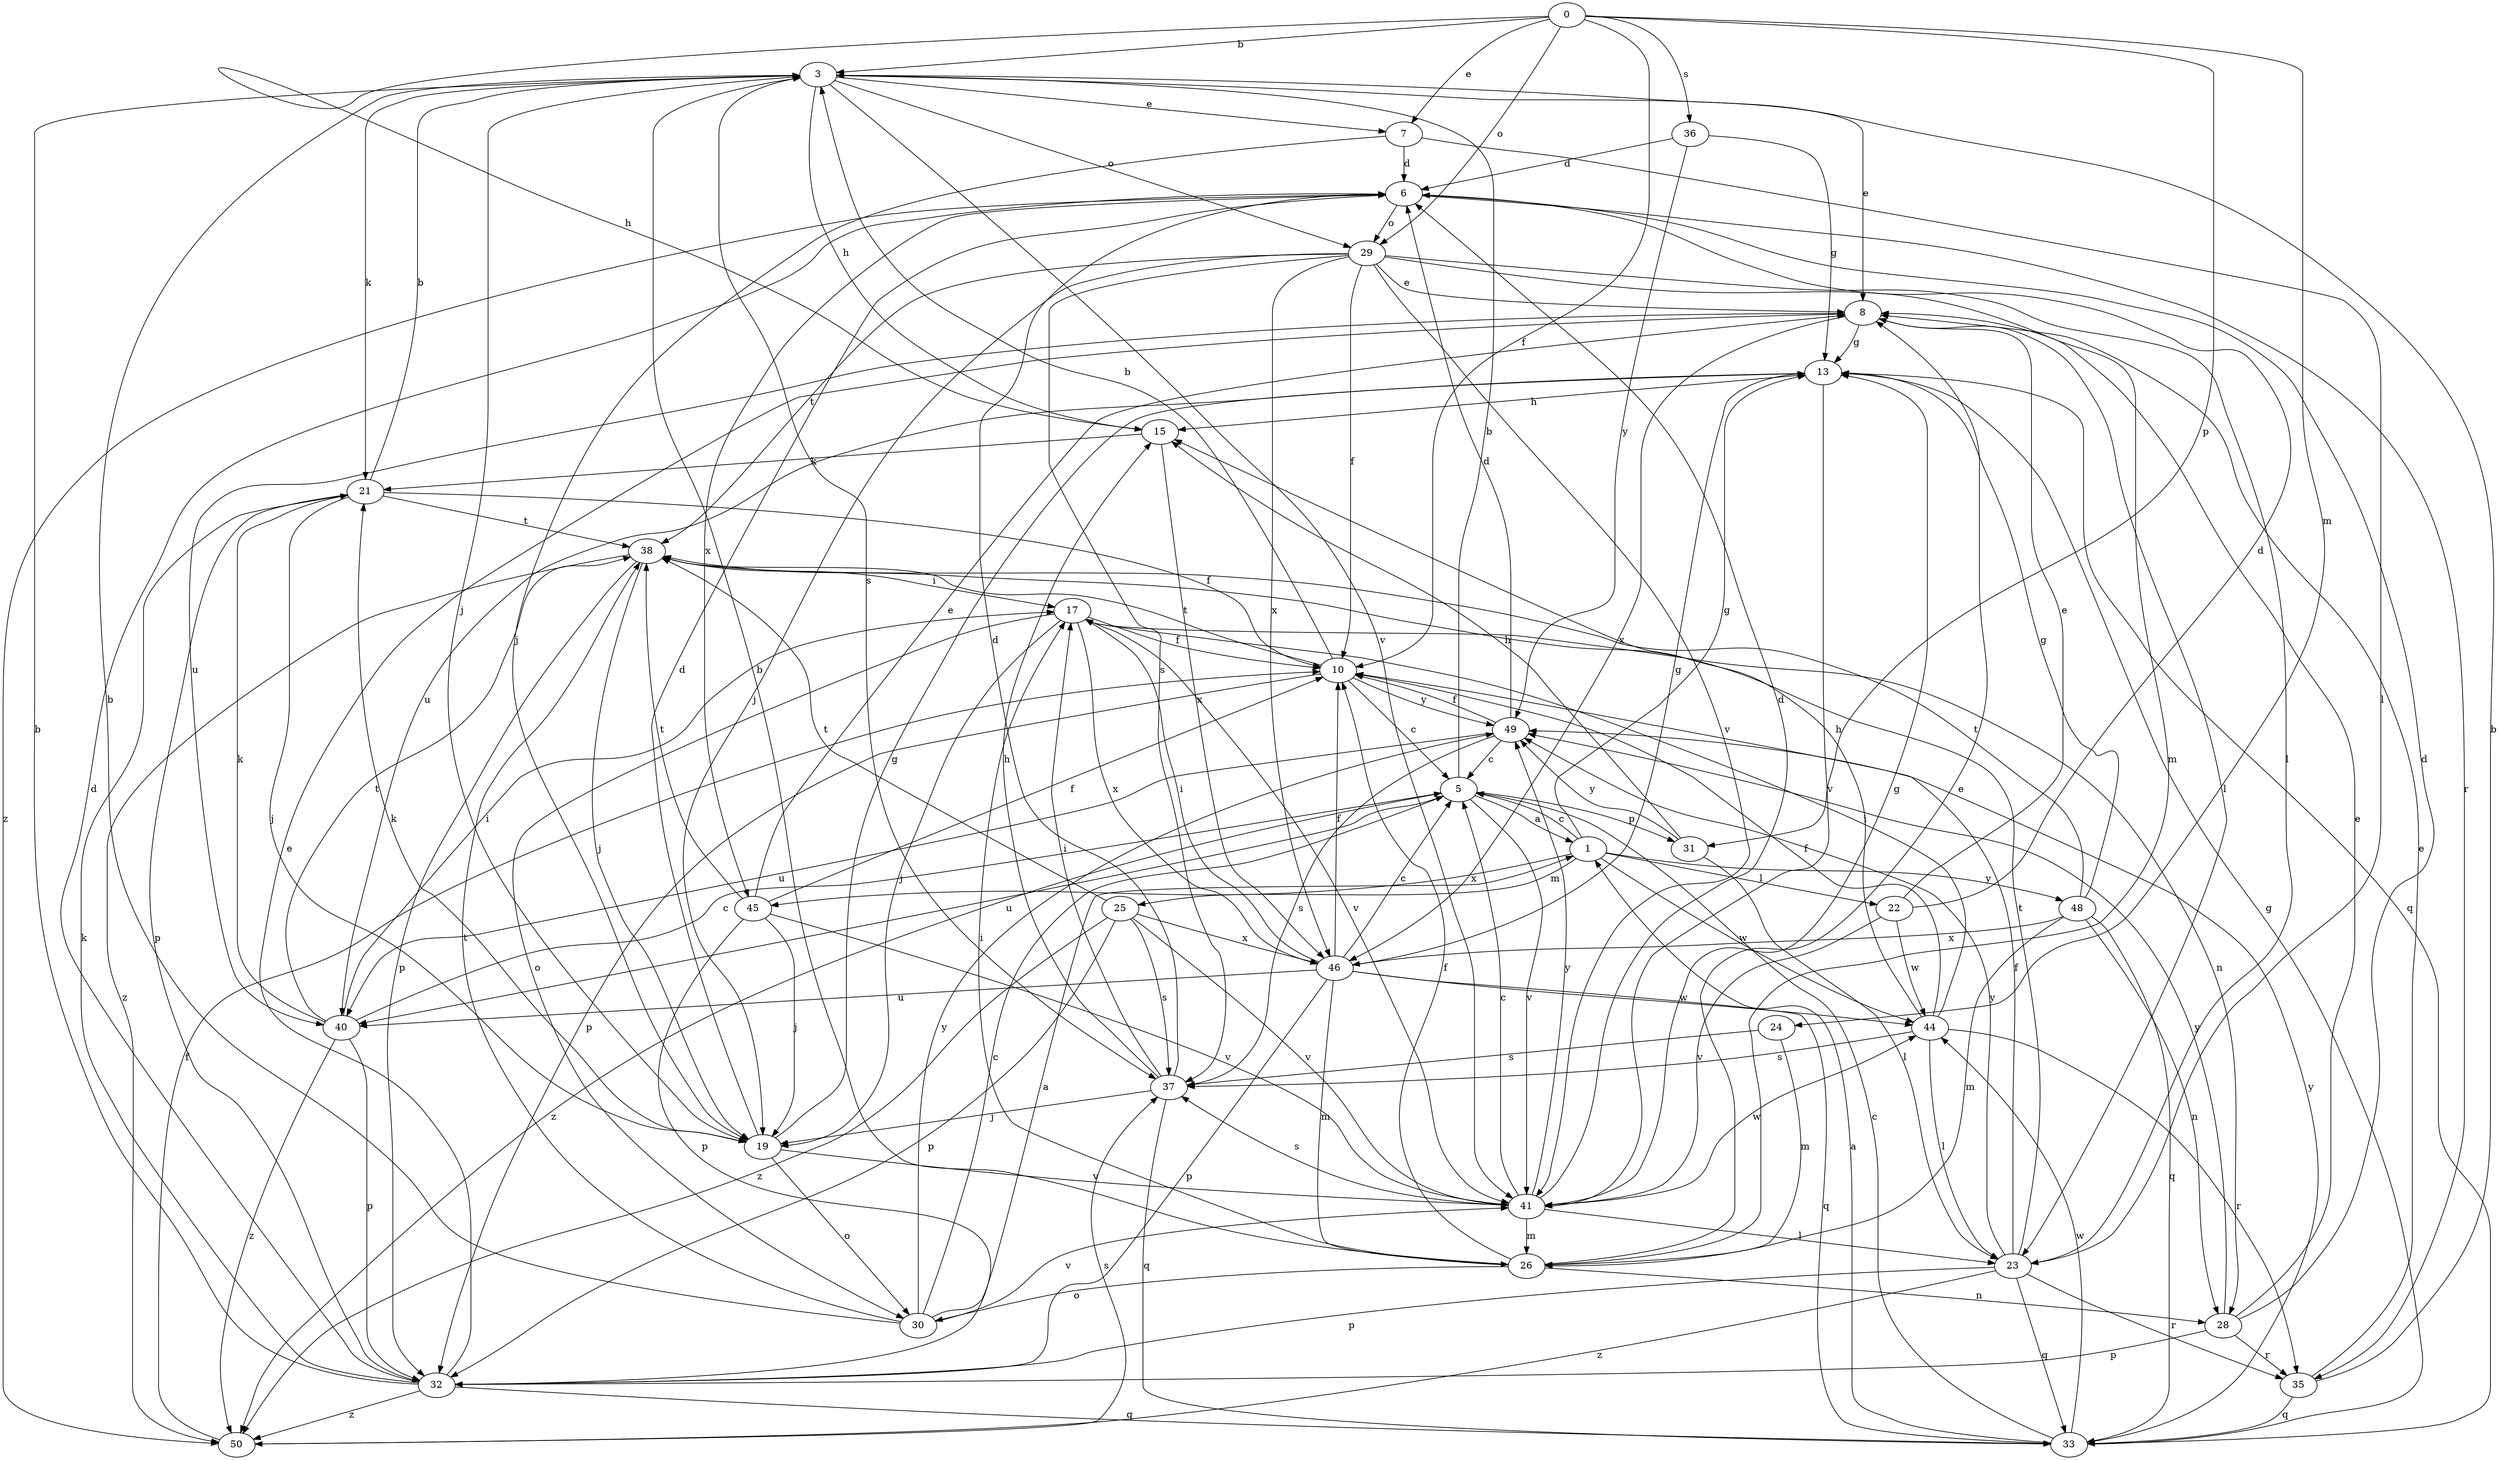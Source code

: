 strict digraph  {
0;
1;
3;
5;
6;
7;
8;
10;
13;
15;
17;
19;
21;
22;
23;
24;
25;
26;
28;
29;
30;
31;
32;
33;
35;
36;
37;
38;
40;
41;
44;
45;
46;
48;
49;
50;
0 -> 3  [label=b];
0 -> 7  [label=e];
0 -> 10  [label=f];
0 -> 15  [label=h];
0 -> 24  [label=m];
0 -> 29  [label=o];
0 -> 31  [label=p];
0 -> 36  [label=s];
1 -> 5  [label=c];
1 -> 13  [label=g];
1 -> 22  [label=l];
1 -> 25  [label=m];
1 -> 44  [label=w];
1 -> 45  [label=x];
1 -> 48  [label=y];
3 -> 7  [label=e];
3 -> 8  [label=e];
3 -> 15  [label=h];
3 -> 19  [label=j];
3 -> 21  [label=k];
3 -> 29  [label=o];
3 -> 37  [label=s];
3 -> 41  [label=v];
5 -> 1  [label=a];
5 -> 3  [label=b];
5 -> 31  [label=p];
5 -> 40  [label=u];
5 -> 41  [label=v];
5 -> 50  [label=z];
6 -> 29  [label=o];
6 -> 35  [label=r];
6 -> 45  [label=x];
6 -> 50  [label=z];
7 -> 6  [label=d];
7 -> 19  [label=j];
7 -> 23  [label=l];
8 -> 13  [label=g];
8 -> 23  [label=l];
8 -> 40  [label=u];
8 -> 46  [label=x];
10 -> 3  [label=b];
10 -> 5  [label=c];
10 -> 32  [label=p];
10 -> 38  [label=t];
10 -> 49  [label=y];
13 -> 15  [label=h];
13 -> 33  [label=q];
13 -> 40  [label=u];
13 -> 41  [label=v];
15 -> 21  [label=k];
15 -> 46  [label=x];
17 -> 10  [label=f];
17 -> 19  [label=j];
17 -> 28  [label=n];
17 -> 30  [label=o];
17 -> 41  [label=v];
17 -> 46  [label=x];
19 -> 6  [label=d];
19 -> 13  [label=g];
19 -> 21  [label=k];
19 -> 30  [label=o];
19 -> 41  [label=v];
21 -> 3  [label=b];
21 -> 10  [label=f];
21 -> 19  [label=j];
21 -> 32  [label=p];
21 -> 38  [label=t];
22 -> 6  [label=d];
22 -> 8  [label=e];
22 -> 41  [label=v];
22 -> 44  [label=w];
23 -> 10  [label=f];
23 -> 32  [label=p];
23 -> 33  [label=q];
23 -> 35  [label=r];
23 -> 38  [label=t];
23 -> 49  [label=y];
23 -> 50  [label=z];
24 -> 26  [label=m];
24 -> 37  [label=s];
25 -> 32  [label=p];
25 -> 37  [label=s];
25 -> 38  [label=t];
25 -> 41  [label=v];
25 -> 46  [label=x];
25 -> 50  [label=z];
26 -> 3  [label=b];
26 -> 8  [label=e];
26 -> 10  [label=f];
26 -> 17  [label=i];
26 -> 28  [label=n];
26 -> 30  [label=o];
28 -> 6  [label=d];
28 -> 8  [label=e];
28 -> 32  [label=p];
28 -> 35  [label=r];
28 -> 49  [label=y];
29 -> 8  [label=e];
29 -> 10  [label=f];
29 -> 19  [label=j];
29 -> 23  [label=l];
29 -> 26  [label=m];
29 -> 37  [label=s];
29 -> 38  [label=t];
29 -> 41  [label=v];
29 -> 46  [label=x];
30 -> 1  [label=a];
30 -> 3  [label=b];
30 -> 5  [label=c];
30 -> 38  [label=t];
30 -> 41  [label=v];
30 -> 49  [label=y];
31 -> 15  [label=h];
31 -> 23  [label=l];
31 -> 49  [label=y];
32 -> 3  [label=b];
32 -> 6  [label=d];
32 -> 8  [label=e];
32 -> 21  [label=k];
32 -> 33  [label=q];
32 -> 50  [label=z];
33 -> 1  [label=a];
33 -> 5  [label=c];
33 -> 13  [label=g];
33 -> 44  [label=w];
33 -> 49  [label=y];
35 -> 3  [label=b];
35 -> 8  [label=e];
35 -> 33  [label=q];
36 -> 6  [label=d];
36 -> 13  [label=g];
36 -> 49  [label=y];
37 -> 6  [label=d];
37 -> 15  [label=h];
37 -> 17  [label=i];
37 -> 19  [label=j];
37 -> 33  [label=q];
38 -> 17  [label=i];
38 -> 19  [label=j];
38 -> 32  [label=p];
38 -> 50  [label=z];
40 -> 5  [label=c];
40 -> 17  [label=i];
40 -> 21  [label=k];
40 -> 32  [label=p];
40 -> 38  [label=t];
40 -> 50  [label=z];
41 -> 5  [label=c];
41 -> 6  [label=d];
41 -> 13  [label=g];
41 -> 23  [label=l];
41 -> 26  [label=m];
41 -> 37  [label=s];
41 -> 44  [label=w];
41 -> 49  [label=y];
44 -> 10  [label=f];
44 -> 15  [label=h];
44 -> 17  [label=i];
44 -> 23  [label=l];
44 -> 35  [label=r];
44 -> 37  [label=s];
45 -> 8  [label=e];
45 -> 10  [label=f];
45 -> 19  [label=j];
45 -> 32  [label=p];
45 -> 38  [label=t];
45 -> 41  [label=v];
46 -> 5  [label=c];
46 -> 10  [label=f];
46 -> 13  [label=g];
46 -> 17  [label=i];
46 -> 26  [label=m];
46 -> 32  [label=p];
46 -> 33  [label=q];
46 -> 40  [label=u];
46 -> 44  [label=w];
48 -> 13  [label=g];
48 -> 26  [label=m];
48 -> 28  [label=n];
48 -> 33  [label=q];
48 -> 38  [label=t];
48 -> 46  [label=x];
49 -> 5  [label=c];
49 -> 6  [label=d];
49 -> 10  [label=f];
49 -> 37  [label=s];
49 -> 40  [label=u];
50 -> 10  [label=f];
50 -> 37  [label=s];
}
